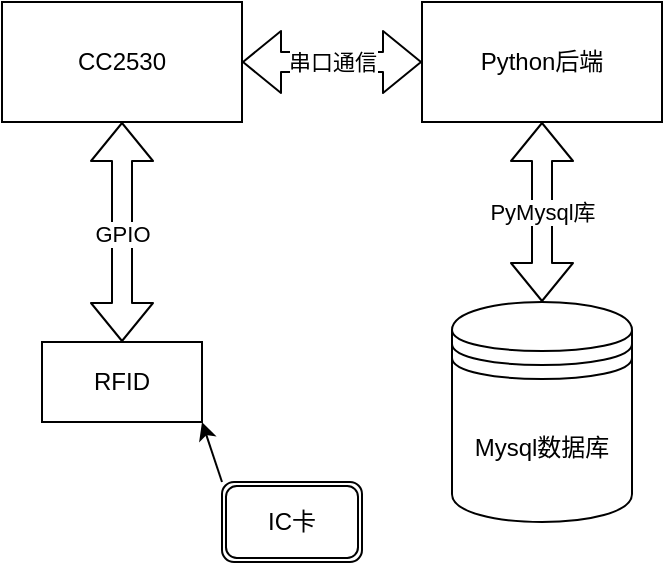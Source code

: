 <mxfile>
    <diagram id="5Mc87XqJYEqGW-BKYJaH" name="Page-1">
        <mxGraphModel dx="1262" dy="499" grid="1" gridSize="10" guides="1" tooltips="1" connect="1" arrows="1" fold="1" page="1" pageScale="1" pageWidth="850" pageHeight="1100" math="0" shadow="0">
            <root>
                <mxCell id="0"/>
                <mxCell id="1" parent="0"/>
                <mxCell id="2" value="Mysql数据库" style="shape=datastore;whiteSpace=wrap;html=1;" vertex="1" parent="1">
                    <mxGeometry x="205" y="260" width="90" height="110" as="geometry"/>
                </mxCell>
                <mxCell id="3" value="CC2530" style="rounded=0;whiteSpace=wrap;html=1;" vertex="1" parent="1">
                    <mxGeometry x="-20" y="110" width="120" height="60" as="geometry"/>
                </mxCell>
                <mxCell id="4" value="Python后端" style="rounded=0;whiteSpace=wrap;html=1;" vertex="1" parent="1">
                    <mxGeometry x="190" y="110" width="120" height="60" as="geometry"/>
                </mxCell>
                <mxCell id="11" value="串口通信" style="shape=flexArrow;endArrow=classic;startArrow=classic;html=1;exitX=1;exitY=0.5;exitDx=0;exitDy=0;entryX=0;entryY=0.5;entryDx=0;entryDy=0;" edge="1" parent="1" source="3" target="4">
                    <mxGeometry width="100" height="100" relative="1" as="geometry">
                        <mxPoint x="150" y="310" as="sourcePoint"/>
                        <mxPoint x="250" y="210" as="targetPoint"/>
                    </mxGeometry>
                </mxCell>
                <mxCell id="12" value="RFID" style="rounded=0;whiteSpace=wrap;html=1;" vertex="1" parent="1">
                    <mxGeometry y="280" width="80" height="40" as="geometry"/>
                </mxCell>
                <mxCell id="13" value="" style="shape=flexArrow;endArrow=classic;startArrow=classic;html=1;entryX=0.5;entryY=1;entryDx=0;entryDy=0;exitX=0.5;exitY=0;exitDx=0;exitDy=0;" edge="1" parent="1" source="12" target="3">
                    <mxGeometry width="100" height="100" relative="1" as="geometry">
                        <mxPoint x="110" y="260" as="sourcePoint"/>
                        <mxPoint x="210" y="160" as="targetPoint"/>
                    </mxGeometry>
                </mxCell>
                <mxCell id="15" value="GPIO" style="edgeLabel;html=1;align=center;verticalAlign=middle;resizable=0;points=[];" vertex="1" connectable="0" parent="13">
                    <mxGeometry x="-0.006" relative="1" as="geometry">
                        <mxPoint as="offset"/>
                    </mxGeometry>
                </mxCell>
                <mxCell id="14" value="PyMysql库" style="shape=flexArrow;endArrow=classic;startArrow=classic;html=1;entryX=0.5;entryY=1;entryDx=0;entryDy=0;exitX=0.5;exitY=0;exitDx=0;exitDy=0;" edge="1" parent="1" source="2" target="4">
                    <mxGeometry width="100" height="100" relative="1" as="geometry">
                        <mxPoint x="110" y="260" as="sourcePoint"/>
                        <mxPoint x="210" y="160" as="targetPoint"/>
                        <mxPoint as="offset"/>
                    </mxGeometry>
                </mxCell>
                <mxCell id="19" style="edgeStyle=none;html=1;exitX=0;exitY=0;exitDx=0;exitDy=0;entryX=1;entryY=1;entryDx=0;entryDy=0;" edge="1" parent="1" source="18" target="12">
                    <mxGeometry relative="1" as="geometry"/>
                </mxCell>
                <mxCell id="18" value="IC卡" style="shape=ext;double=1;rounded=1;whiteSpace=wrap;html=1;" vertex="1" parent="1">
                    <mxGeometry x="90" y="350" width="70" height="40" as="geometry"/>
                </mxCell>
            </root>
        </mxGraphModel>
    </diagram>
</mxfile>